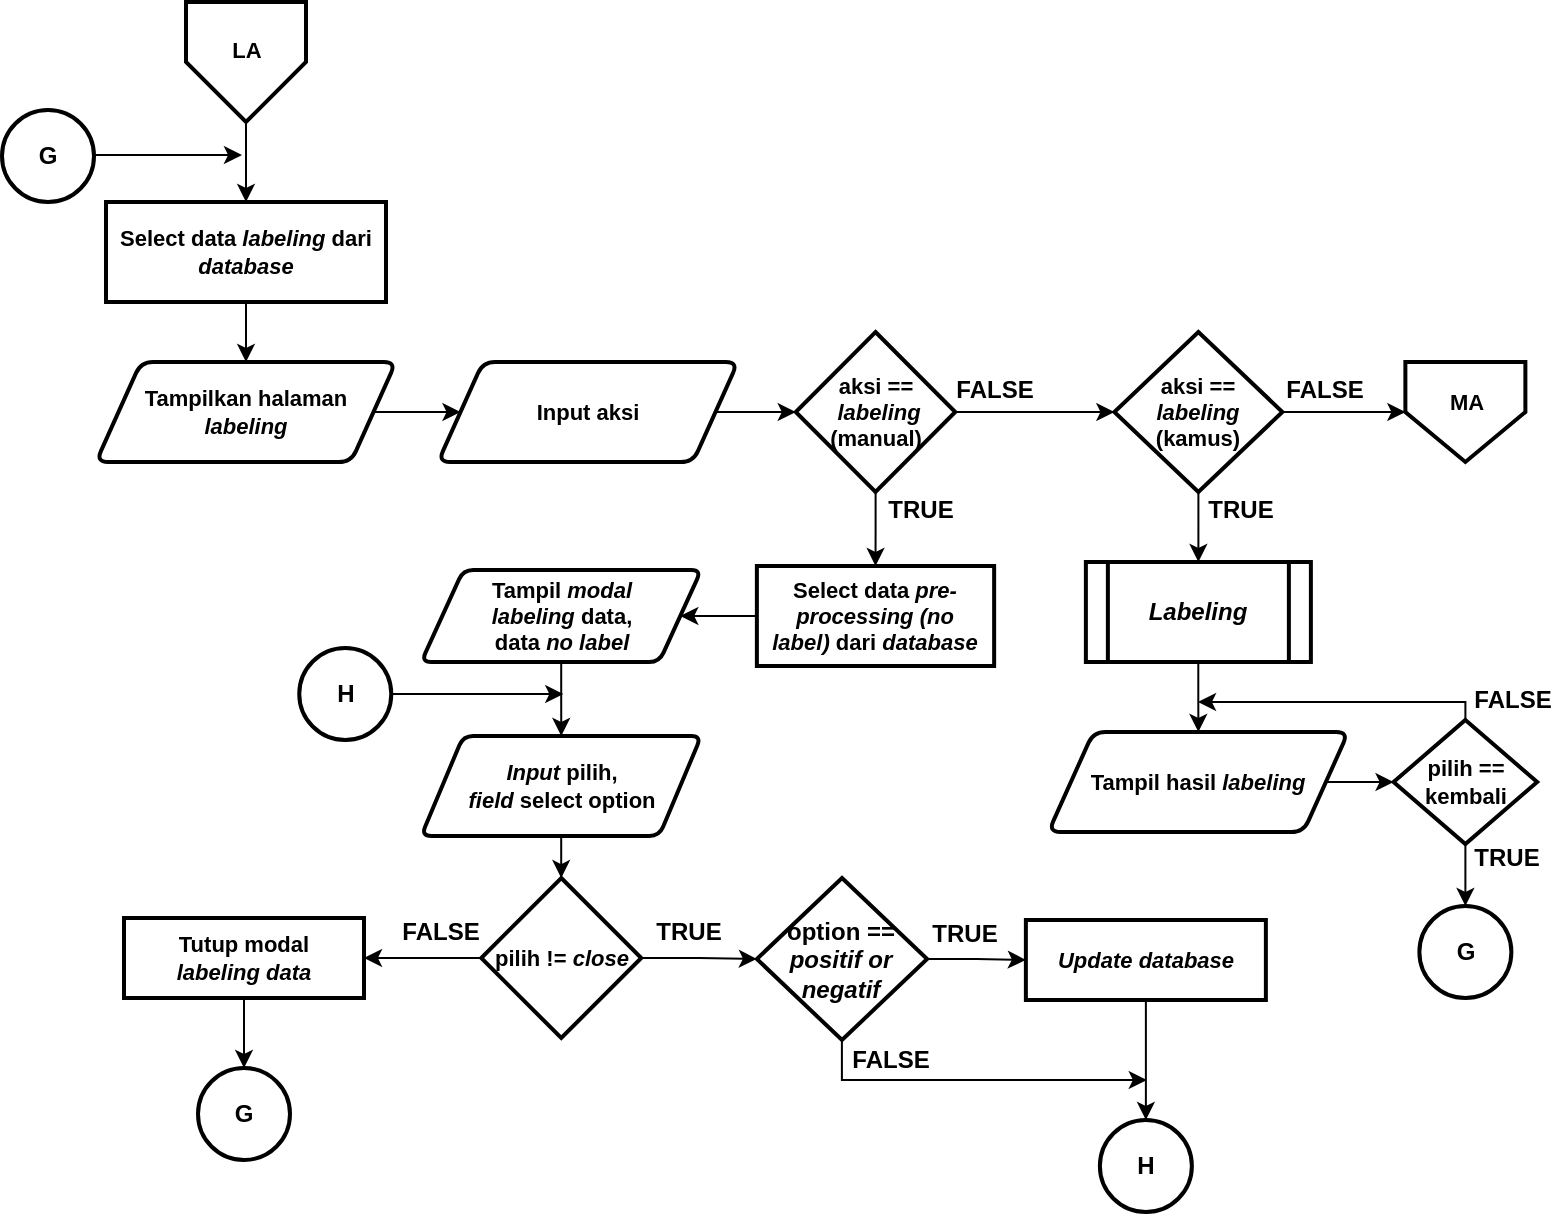 <mxfile version="14.2.9" type="device"><diagram id="g6EtMXSKStmaT5q7sLYI" name="Page-1"><mxGraphModel dx="1199" dy="579" grid="1" gridSize="10" guides="1" tooltips="1" connect="1" arrows="1" fold="1" page="1" pageScale="1" pageWidth="827" pageHeight="1169" math="0" shadow="0"><root><mxCell id="0"/><mxCell id="1" parent="0"/><mxCell id="Sc7sBbsDhz4cpeTVGABg-1" style="edgeStyle=orthogonalEdgeStyle;rounded=0;orthogonalLoop=1;jettySize=auto;html=1;entryX=0.5;entryY=0;entryDx=0;entryDy=0;entryPerimeter=0;fontSize=12;" parent="1" edge="1"><mxGeometry relative="1" as="geometry"><mxPoint x="655" y="540" as="sourcePoint"/><Array as="points"><mxPoint x="655" y="580"/><mxPoint x="755" y="580"/><mxPoint x="755" y="240"/><mxPoint x="855" y="240"/></Array></mxGeometry></mxCell><mxCell id="Sc7sBbsDhz4cpeTVGABg-2" style="edgeStyle=orthogonalEdgeStyle;rounded=0;orthogonalLoop=1;jettySize=auto;html=1;entryX=0.5;entryY=0;entryDx=0;entryDy=0;entryPerimeter=0;fontSize=12;" parent="1" edge="1"><mxGeometry relative="1" as="geometry"><mxPoint x="635" y="510" as="sourcePoint"/><Array as="points"><mxPoint x="635" y="550"/><mxPoint x="735" y="550"/><mxPoint x="735" y="210"/><mxPoint x="835" y="210"/></Array></mxGeometry></mxCell><mxCell id="Sc7sBbsDhz4cpeTVGABg-229" style="edgeStyle=orthogonalEdgeStyle;rounded=0;orthogonalLoop=1;jettySize=auto;html=1;entryX=1;entryY=0.5;entryDx=0;entryDy=0;fontSize=11;" parent="1" edge="1"><mxGeometry relative="1" as="geometry"><mxPoint x="221.5" y="390" as="sourcePoint"/></mxGeometry></mxCell><mxCell id="D39lYsLkVszRWKeOOqNN-23" style="edgeStyle=orthogonalEdgeStyle;rounded=0;orthogonalLoop=1;jettySize=auto;html=1;entryX=0.5;entryY=0;entryDx=0;entryDy=0;entryPerimeter=0;fontSize=12;" parent="1" edge="1"><mxGeometry relative="1" as="geometry"><mxPoint x="693" y="580" as="sourcePoint"/><Array as="points"><mxPoint x="693" y="620"/><mxPoint x="793" y="620"/><mxPoint x="793" y="280"/><mxPoint x="893" y="280"/></Array></mxGeometry></mxCell><mxCell id="D39lYsLkVszRWKeOOqNN-24" style="edgeStyle=orthogonalEdgeStyle;rounded=0;orthogonalLoop=1;jettySize=auto;html=1;entryX=0.5;entryY=0;entryDx=0;entryDy=0;entryPerimeter=0;fontSize=12;" parent="1" edge="1"><mxGeometry relative="1" as="geometry"><mxPoint x="673" y="550" as="sourcePoint"/><Array as="points"><mxPoint x="673" y="590"/><mxPoint x="773" y="590"/><mxPoint x="773" y="250"/><mxPoint x="873" y="250"/></Array></mxGeometry></mxCell><mxCell id="D39lYsLkVszRWKeOOqNN-25" style="edgeStyle=orthogonalEdgeStyle;rounded=0;orthogonalLoop=1;jettySize=auto;html=1;entryX=0.5;entryY=0;entryDx=0;entryDy=0;fontSize=11;" parent="1" source="D39lYsLkVszRWKeOOqNN-26" target="D39lYsLkVszRWKeOOqNN-31" edge="1"><mxGeometry relative="1" as="geometry"/></mxCell><mxCell id="D39lYsLkVszRWKeOOqNN-26" value="" style="verticalLabelPosition=bottom;verticalAlign=top;html=1;shape=offPageConnector;rounded=0;size=0.5;fontStyle=0;strokeWidth=2;" parent="1" vertex="1"><mxGeometry x="135" y="50" width="60" height="60" as="geometry"/></mxCell><mxCell id="D39lYsLkVszRWKeOOqNN-27" value="LA" style="text;html=1;align=center;verticalAlign=middle;resizable=0;points=[];autosize=1;fontSize=11;fontStyle=1" parent="1" vertex="1"><mxGeometry x="150" y="64" width="30" height="20" as="geometry"/></mxCell><mxCell id="D39lYsLkVszRWKeOOqNN-28" style="edgeStyle=orthogonalEdgeStyle;rounded=0;orthogonalLoop=1;jettySize=auto;html=1;entryX=0;entryY=0.5;entryDx=0;entryDy=0;fontSize=11;" parent="1" source="D39lYsLkVszRWKeOOqNN-29" target="D39lYsLkVszRWKeOOqNN-33" edge="1"><mxGeometry relative="1" as="geometry"/></mxCell><mxCell id="D39lYsLkVszRWKeOOqNN-29" value="&lt;b&gt;Tampilkan halaman &lt;br&gt;&lt;i&gt;labeling&lt;/i&gt;&lt;/b&gt;" style="shape=parallelogram;html=1;strokeWidth=2;perimeter=parallelogramPerimeter;whiteSpace=wrap;rounded=1;arcSize=12;size=0.15;fontSize=11;" parent="1" vertex="1"><mxGeometry x="90" y="230" width="150" height="50" as="geometry"/></mxCell><mxCell id="D39lYsLkVszRWKeOOqNN-30" style="edgeStyle=orthogonalEdgeStyle;rounded=0;orthogonalLoop=1;jettySize=auto;html=1;entryX=0.5;entryY=0;entryDx=0;entryDy=0;fontSize=11;" parent="1" source="D39lYsLkVszRWKeOOqNN-31" target="D39lYsLkVszRWKeOOqNN-29" edge="1"><mxGeometry relative="1" as="geometry"/></mxCell><mxCell id="D39lYsLkVszRWKeOOqNN-31" value="Select data &lt;i&gt;labeling&amp;nbsp;&lt;/i&gt;dari &lt;i&gt;database&lt;/i&gt;" style="rounded=1;whiteSpace=wrap;html=1;absoluteArcSize=1;arcSize=0;strokeWidth=2;fontSize=11;fontStyle=1" parent="1" vertex="1"><mxGeometry x="95" y="150" width="140" height="50" as="geometry"/></mxCell><mxCell id="D39lYsLkVszRWKeOOqNN-32" style="edgeStyle=orthogonalEdgeStyle;rounded=0;orthogonalLoop=1;jettySize=auto;html=1;entryX=0;entryY=0.5;entryDx=0;entryDy=0;fontSize=11;" parent="1" source="D39lYsLkVszRWKeOOqNN-33" target="D39lYsLkVszRWKeOOqNN-36" edge="1"><mxGeometry relative="1" as="geometry"/></mxCell><mxCell id="D39lYsLkVszRWKeOOqNN-33" value="&lt;span&gt;Input aksi&lt;/span&gt;" style="shape=parallelogram;html=1;strokeWidth=2;perimeter=parallelogramPerimeter;whiteSpace=wrap;rounded=1;arcSize=12;size=0.15;fontSize=11;fontStyle=1" parent="1" vertex="1"><mxGeometry x="261" y="230" width="150" height="50" as="geometry"/></mxCell><mxCell id="D39lYsLkVszRWKeOOqNN-34" style="edgeStyle=orthogonalEdgeStyle;rounded=0;orthogonalLoop=1;jettySize=auto;html=1;entryX=0;entryY=0.5;entryDx=0;entryDy=0;fontSize=11;" parent="1" source="D39lYsLkVszRWKeOOqNN-36" target="D39lYsLkVszRWKeOOqNN-40" edge="1"><mxGeometry relative="1" as="geometry"/></mxCell><mxCell id="D39lYsLkVszRWKeOOqNN-35" style="edgeStyle=orthogonalEdgeStyle;rounded=0;orthogonalLoop=1;jettySize=auto;html=1;entryX=0.5;entryY=0;entryDx=0;entryDy=0;fontSize=11;" parent="1" source="D39lYsLkVszRWKeOOqNN-36" target="D39lYsLkVszRWKeOOqNN-75" edge="1"><mxGeometry relative="1" as="geometry"/></mxCell><mxCell id="D39lYsLkVszRWKeOOqNN-36" value="&lt;b style=&quot;font-size: 11px&quot;&gt;&lt;font style=&quot;font-size: 11px&quot;&gt;aksi ==&lt;br&gt;&amp;nbsp;&lt;i&gt;labeling &lt;/i&gt;(manual)&lt;br&gt;&lt;/font&gt;&lt;/b&gt;" style="rhombus;whiteSpace=wrap;html=1;strokeWidth=2;fontSize=11;" parent="1" vertex="1"><mxGeometry x="439.88" y="215" width="79.75" height="80" as="geometry"/></mxCell><mxCell id="D39lYsLkVszRWKeOOqNN-37" style="edgeStyle=orthogonalEdgeStyle;rounded=0;orthogonalLoop=1;jettySize=auto;html=1;entryX=1;entryY=0.5;entryDx=0;entryDy=0;fontSize=11;" parent="1" edge="1"><mxGeometry relative="1" as="geometry"><mxPoint x="259.5" y="430" as="sourcePoint"/></mxGeometry></mxCell><mxCell id="D39lYsLkVszRWKeOOqNN-38" style="edgeStyle=orthogonalEdgeStyle;rounded=0;orthogonalLoop=1;jettySize=auto;html=1;entryX=0.5;entryY=0;entryDx=0;entryDy=0;fontSize=11;" parent="1" source="D39lYsLkVszRWKeOOqNN-40" target="D39lYsLkVszRWKeOOqNN-62" edge="1"><mxGeometry relative="1" as="geometry"/></mxCell><mxCell id="D39lYsLkVszRWKeOOqNN-39" style="edgeStyle=orthogonalEdgeStyle;rounded=0;orthogonalLoop=1;jettySize=auto;html=1;entryX=0;entryY=0.5;entryDx=0;entryDy=0;fontSize=11;" parent="1" source="D39lYsLkVszRWKeOOqNN-40" target="D39lYsLkVszRWKeOOqNN-58" edge="1"><mxGeometry relative="1" as="geometry"/></mxCell><mxCell id="D39lYsLkVszRWKeOOqNN-40" value="&lt;b style=&quot;font-size: 11px&quot;&gt;&lt;font style=&quot;font-size: 11px&quot;&gt;aksi ==&lt;br&gt;&lt;i&gt;labeling&lt;/i&gt;&lt;br style=&quot;font-size: 11px&quot;&gt;(kamus)&lt;/font&gt;&lt;/b&gt;" style="rhombus;whiteSpace=wrap;html=1;strokeWidth=2;fontSize=11;" parent="1" vertex="1"><mxGeometry x="599.19" y="215" width="84" height="80" as="geometry"/></mxCell><mxCell id="D39lYsLkVszRWKeOOqNN-41" style="edgeStyle=orthogonalEdgeStyle;rounded=0;orthogonalLoop=1;jettySize=auto;html=1;entryX=0.5;entryY=0;entryDx=0;entryDy=0;fontSize=11;" parent="1" source="D39lYsLkVszRWKeOOqNN-42" target="D39lYsLkVszRWKeOOqNN-49" edge="1"><mxGeometry relative="1" as="geometry"/></mxCell><mxCell id="D39lYsLkVszRWKeOOqNN-42" value="&lt;b&gt;Tampil &lt;i&gt;modal&lt;/i&gt; &lt;br&gt;&lt;i&gt;labeling&amp;nbsp;&lt;/i&gt;data, &lt;br&gt;data&amp;nbsp;&lt;i&gt;no label&lt;/i&gt;&lt;/b&gt;" style="shape=parallelogram;html=1;strokeWidth=2;perimeter=parallelogramPerimeter;whiteSpace=wrap;rounded=1;arcSize=10;size=0.15;fontSize=11;" parent="1" vertex="1"><mxGeometry x="252.63" y="334" width="140" height="46" as="geometry"/></mxCell><mxCell id="D39lYsLkVszRWKeOOqNN-43" value="&lt;b&gt;FALSE&lt;/b&gt;" style="text;html=1;align=center;verticalAlign=middle;resizable=0;points=[];autosize=1;" parent="1" vertex="1"><mxGeometry x="514" y="234" width="50" height="20" as="geometry"/></mxCell><mxCell id="D39lYsLkVszRWKeOOqNN-44" value="&lt;b&gt;TRUE&lt;/b&gt;" style="text;html=1;align=center;verticalAlign=middle;resizable=0;points=[];autosize=1;" parent="1" vertex="1"><mxGeometry x="477" y="294" width="50" height="20" as="geometry"/></mxCell><mxCell id="D39lYsLkVszRWKeOOqNN-45" style="edgeStyle=orthogonalEdgeStyle;rounded=0;orthogonalLoop=1;jettySize=auto;html=1;fontSize=11;" parent="1" source="D39lYsLkVszRWKeOOqNN-46" edge="1"><mxGeometry relative="1" as="geometry"><mxPoint x="163" y="126.5" as="targetPoint"/></mxGeometry></mxCell><mxCell id="D39lYsLkVszRWKeOOqNN-46" value="G" style="ellipse;whiteSpace=wrap;html=1;aspect=fixed;strokeWidth=2;fontStyle=1" parent="1" vertex="1"><mxGeometry x="43" y="104" width="46" height="46" as="geometry"/></mxCell><mxCell id="D39lYsLkVszRWKeOOqNN-47" value="&lt;b&gt;TRUE&lt;/b&gt;" style="text;html=1;align=center;verticalAlign=middle;resizable=0;points=[];autosize=1;" parent="1" vertex="1"><mxGeometry x="636.69" y="294" width="50" height="20" as="geometry"/></mxCell><mxCell id="D39lYsLkVszRWKeOOqNN-48" style="edgeStyle=orthogonalEdgeStyle;rounded=0;orthogonalLoop=1;jettySize=auto;html=1;fontSize=11;" parent="1" source="D39lYsLkVszRWKeOOqNN-49" target="D39lYsLkVszRWKeOOqNN-66" edge="1"><mxGeometry relative="1" as="geometry"/></mxCell><mxCell id="D39lYsLkVszRWKeOOqNN-49" value="&lt;b&gt;&lt;i&gt;Input&amp;nbsp;&lt;/i&gt;&lt;/b&gt;&lt;b&gt;pilih,&lt;/b&gt;&lt;b&gt;&lt;i&gt;&lt;br&gt;field&lt;/i&gt;&amp;nbsp;select option&lt;br&gt;&lt;/b&gt;" style="shape=parallelogram;html=1;strokeWidth=2;perimeter=parallelogramPerimeter;whiteSpace=wrap;rounded=1;arcSize=10;size=0.15;fontSize=11;" parent="1" vertex="1"><mxGeometry x="252.63" y="417" width="140" height="50" as="geometry"/></mxCell><mxCell id="D39lYsLkVszRWKeOOqNN-50" style="edgeStyle=orthogonalEdgeStyle;rounded=0;orthogonalLoop=1;jettySize=auto;html=1;entryX=0;entryY=0.5;entryDx=0;entryDy=0;fontSize=11;" parent="1" source="D39lYsLkVszRWKeOOqNN-52" target="D39lYsLkVszRWKeOOqNN-54" edge="1"><mxGeometry relative="1" as="geometry"/></mxCell><mxCell id="D39lYsLkVszRWKeOOqNN-51" style="edgeStyle=orthogonalEdgeStyle;rounded=0;orthogonalLoop=1;jettySize=auto;html=1;fontSize=11;" parent="1" source="D39lYsLkVszRWKeOOqNN-52" edge="1"><mxGeometry relative="1" as="geometry"><mxPoint x="615.44" y="589" as="targetPoint"/><Array as="points"><mxPoint x="463.44" y="589"/><mxPoint x="614.44" y="589"/></Array></mxGeometry></mxCell><mxCell id="D39lYsLkVszRWKeOOqNN-52" value="&lt;b&gt;&lt;font style=&quot;font-size: 12px&quot;&gt;option ==&lt;br&gt;&lt;i&gt;positif or negatif&lt;/i&gt;&lt;/font&gt;&lt;/b&gt;" style="rhombus;whiteSpace=wrap;html=1;strokeWidth=2;" parent="1" vertex="1"><mxGeometry x="420.44" y="488" width="85.12" height="81" as="geometry"/></mxCell><mxCell id="D39lYsLkVszRWKeOOqNN-53" style="edgeStyle=orthogonalEdgeStyle;rounded=0;orthogonalLoop=1;jettySize=auto;html=1;entryX=0.5;entryY=0;entryDx=0;entryDy=0;fontSize=11;" parent="1" source="D39lYsLkVszRWKeOOqNN-54" target="D39lYsLkVszRWKeOOqNN-71" edge="1"><mxGeometry relative="1" as="geometry"/></mxCell><mxCell id="D39lYsLkVszRWKeOOqNN-54" value="&lt;i&gt;Update database&lt;/i&gt;" style="rounded=1;whiteSpace=wrap;html=1;absoluteArcSize=1;arcSize=0;strokeWidth=2;fontSize=11;fontStyle=1" parent="1" vertex="1"><mxGeometry x="554.94" y="509" width="120" height="40" as="geometry"/></mxCell><mxCell id="D39lYsLkVszRWKeOOqNN-55" style="edgeStyle=orthogonalEdgeStyle;rounded=0;orthogonalLoop=1;jettySize=auto;html=1;entryX=0.5;entryY=0;entryDx=0;entryDy=0;fontSize=11;" parent="1" source="D39lYsLkVszRWKeOOqNN-56" target="D39lYsLkVszRWKeOOqNN-57" edge="1"><mxGeometry relative="1" as="geometry"/></mxCell><mxCell id="D39lYsLkVszRWKeOOqNN-56" value="Tutup modal&lt;br&gt;&lt;i&gt;labeling data&lt;/i&gt;" style="rounded=1;whiteSpace=wrap;html=1;absoluteArcSize=1;arcSize=0;strokeWidth=2;fontSize=11;fontStyle=1" parent="1" vertex="1"><mxGeometry x="104" y="508" width="120" height="40" as="geometry"/></mxCell><mxCell id="D39lYsLkVszRWKeOOqNN-57" value="G" style="ellipse;whiteSpace=wrap;html=1;aspect=fixed;strokeWidth=2;fontStyle=1" parent="1" vertex="1"><mxGeometry x="141" y="583" width="46" height="46" as="geometry"/></mxCell><mxCell id="D39lYsLkVszRWKeOOqNN-58" value="" style="verticalLabelPosition=bottom;verticalAlign=top;html=1;shape=offPageConnector;rounded=0;size=0.5;fontStyle=0;strokeWidth=2;" parent="1" vertex="1"><mxGeometry x="744.69" y="230" width="60" height="50" as="geometry"/></mxCell><mxCell id="D39lYsLkVszRWKeOOqNN-59" value="MA" style="text;html=1;align=center;verticalAlign=middle;resizable=0;points=[];autosize=1;fontSize=11;fontStyle=1" parent="1" vertex="1"><mxGeometry x="759.69" y="240" width="30" height="20" as="geometry"/></mxCell><mxCell id="D39lYsLkVszRWKeOOqNN-60" value="&lt;b&gt;FALSE&lt;/b&gt;" style="text;html=1;align=center;verticalAlign=middle;resizable=0;points=[];autosize=1;" parent="1" vertex="1"><mxGeometry x="679.19" y="234" width="50" height="20" as="geometry"/></mxCell><mxCell id="iRdQ98BTQY4l31TYBcwN-4" style="edgeStyle=orthogonalEdgeStyle;rounded=0;orthogonalLoop=1;jettySize=auto;html=1;entryX=0.5;entryY=0;entryDx=0;entryDy=0;fontSize=11;" parent="1" source="D39lYsLkVszRWKeOOqNN-62" target="iRdQ98BTQY4l31TYBcwN-2" edge="1"><mxGeometry relative="1" as="geometry"/></mxCell><mxCell id="D39lYsLkVszRWKeOOqNN-62" value="&lt;i&gt;&lt;b&gt;&lt;font style=&quot;font-size: 12px&quot;&gt;Labeling&lt;/font&gt;&lt;/b&gt;&lt;/i&gt;" style="shape=process;whiteSpace=wrap;html=1;backgroundOutline=1;strokeWidth=2;fontSize=11;" parent="1" vertex="1"><mxGeometry x="584.94" y="330" width="112.5" height="50" as="geometry"/></mxCell><mxCell id="D39lYsLkVszRWKeOOqNN-63" value="G" style="ellipse;whiteSpace=wrap;html=1;aspect=fixed;strokeWidth=2;fontStyle=1" parent="1" vertex="1"><mxGeometry x="751.69" y="502" width="46" height="46" as="geometry"/></mxCell><mxCell id="D39lYsLkVszRWKeOOqNN-64" style="edgeStyle=orthogonalEdgeStyle;rounded=0;orthogonalLoop=1;jettySize=auto;html=1;entryX=1;entryY=0.5;entryDx=0;entryDy=0;fontSize=11;" parent="1" source="D39lYsLkVszRWKeOOqNN-66" target="D39lYsLkVszRWKeOOqNN-56" edge="1"><mxGeometry relative="1" as="geometry"/></mxCell><mxCell id="D39lYsLkVszRWKeOOqNN-65" style="edgeStyle=orthogonalEdgeStyle;rounded=0;orthogonalLoop=1;jettySize=auto;html=1;entryX=0;entryY=0.5;entryDx=0;entryDy=0;fontSize=11;" parent="1" source="D39lYsLkVszRWKeOOqNN-66" target="D39lYsLkVszRWKeOOqNN-52" edge="1"><mxGeometry relative="1" as="geometry"/></mxCell><mxCell id="D39lYsLkVszRWKeOOqNN-66" value="&lt;span style=&quot;font-size: 11px&quot;&gt;&lt;font style=&quot;font-size: 11px&quot;&gt;pilih != &lt;i&gt;close&lt;/i&gt;&lt;br&gt;&lt;/font&gt;&lt;/span&gt;" style="rhombus;whiteSpace=wrap;html=1;strokeWidth=2;fontSize=11;fontStyle=1" parent="1" vertex="1"><mxGeometry x="282.63" y="488" width="80" height="80" as="geometry"/></mxCell><mxCell id="D39lYsLkVszRWKeOOqNN-67" style="edgeStyle=orthogonalEdgeStyle;rounded=0;orthogonalLoop=1;jettySize=auto;html=1;fontSize=11;" parent="1" source="D39lYsLkVszRWKeOOqNN-68" edge="1"><mxGeometry relative="1" as="geometry"><mxPoint x="323.63" y="396.0" as="targetPoint"/></mxGeometry></mxCell><mxCell id="D39lYsLkVszRWKeOOqNN-68" value="H" style="ellipse;whiteSpace=wrap;html=1;aspect=fixed;strokeWidth=2;fontStyle=1" parent="1" vertex="1"><mxGeometry x="191.63" y="373" width="46" height="46" as="geometry"/></mxCell><mxCell id="D39lYsLkVszRWKeOOqNN-69" value="&lt;b&gt;TRUE&lt;/b&gt;" style="text;html=1;align=center;verticalAlign=middle;resizable=0;points=[];autosize=1;" parent="1" vertex="1"><mxGeometry x="361" y="505" width="50" height="20" as="geometry"/></mxCell><mxCell id="D39lYsLkVszRWKeOOqNN-70" value="&lt;b&gt;FALSE&lt;/b&gt;" style="text;html=1;align=center;verticalAlign=middle;resizable=0;points=[];autosize=1;" parent="1" vertex="1"><mxGeometry x="237" y="505" width="50" height="20" as="geometry"/></mxCell><mxCell id="D39lYsLkVszRWKeOOqNN-71" value="H" style="ellipse;whiteSpace=wrap;html=1;aspect=fixed;strokeWidth=2;fontStyle=1" parent="1" vertex="1"><mxGeometry x="591.94" y="609" width="46" height="46" as="geometry"/></mxCell><mxCell id="D39lYsLkVszRWKeOOqNN-72" value="&lt;b&gt;TRUE&lt;/b&gt;" style="text;html=1;align=center;verticalAlign=middle;resizable=0;points=[];autosize=1;" parent="1" vertex="1"><mxGeometry x="499.44" y="506" width="50" height="20" as="geometry"/></mxCell><mxCell id="D39lYsLkVszRWKeOOqNN-73" value="&lt;b&gt;FALSE&lt;/b&gt;" style="text;html=1;align=center;verticalAlign=middle;resizable=0;points=[];autosize=1;" parent="1" vertex="1"><mxGeometry x="462.44" y="569" width="50" height="20" as="geometry"/></mxCell><mxCell id="D39lYsLkVszRWKeOOqNN-74" style="edgeStyle=orthogonalEdgeStyle;rounded=0;orthogonalLoop=1;jettySize=auto;html=1;entryX=1;entryY=0.5;entryDx=0;entryDy=0;fontSize=11;" parent="1" source="D39lYsLkVszRWKeOOqNN-75" target="D39lYsLkVszRWKeOOqNN-42" edge="1"><mxGeometry relative="1" as="geometry"/></mxCell><mxCell id="D39lYsLkVszRWKeOOqNN-75" value="Select data &lt;i&gt;pre-processing (no label)&amp;nbsp;&lt;/i&gt;dari&amp;nbsp;&lt;i&gt;database&lt;/i&gt;" style="rounded=1;whiteSpace=wrap;html=1;absoluteArcSize=1;arcSize=0;strokeWidth=2;fontSize=11;fontStyle=1" parent="1" vertex="1"><mxGeometry x="420.44" y="332" width="118.63" height="50" as="geometry"/></mxCell><mxCell id="iRdQ98BTQY4l31TYBcwN-6" style="edgeStyle=orthogonalEdgeStyle;rounded=0;orthogonalLoop=1;jettySize=auto;html=1;fontSize=11;" parent="1" source="iRdQ98BTQY4l31TYBcwN-1" target="D39lYsLkVszRWKeOOqNN-63" edge="1"><mxGeometry relative="1" as="geometry"/></mxCell><mxCell id="iRdQ98BTQY4l31TYBcwN-7" style="edgeStyle=orthogonalEdgeStyle;rounded=0;orthogonalLoop=1;jettySize=auto;html=1;fontSize=11;" parent="1" source="iRdQ98BTQY4l31TYBcwN-1" edge="1"><mxGeometry relative="1" as="geometry"><mxPoint x="641" y="400" as="targetPoint"/><Array as="points"><mxPoint x="775" y="400"/><mxPoint x="641" y="400"/></Array></mxGeometry></mxCell><mxCell id="iRdQ98BTQY4l31TYBcwN-1" value="&lt;b style=&quot;font-size: 11px&quot;&gt;&lt;font style=&quot;font-size: 11px&quot;&gt;pilih == kembali&lt;br&gt;&lt;/font&gt;&lt;/b&gt;" style="rhombus;whiteSpace=wrap;html=1;strokeWidth=2;fontSize=11;" parent="1" vertex="1"><mxGeometry x="738.78" y="409" width="71.81" height="62" as="geometry"/></mxCell><mxCell id="iRdQ98BTQY4l31TYBcwN-5" style="edgeStyle=orthogonalEdgeStyle;rounded=0;orthogonalLoop=1;jettySize=auto;html=1;entryX=0;entryY=0.5;entryDx=0;entryDy=0;fontSize=11;" parent="1" source="iRdQ98BTQY4l31TYBcwN-2" target="iRdQ98BTQY4l31TYBcwN-1" edge="1"><mxGeometry relative="1" as="geometry"/></mxCell><mxCell id="iRdQ98BTQY4l31TYBcwN-2" value="&lt;b&gt;Tampil hasil &lt;i&gt;labeling&lt;/i&gt;&lt;/b&gt;" style="shape=parallelogram;html=1;strokeWidth=2;perimeter=parallelogramPerimeter;whiteSpace=wrap;rounded=1;arcSize=12;size=0.15;fontSize=11;" parent="1" vertex="1"><mxGeometry x="566.19" y="415" width="150" height="50" as="geometry"/></mxCell><mxCell id="iRdQ98BTQY4l31TYBcwN-8" value="&lt;b&gt;TRUE&lt;/b&gt;" style="text;html=1;align=center;verticalAlign=middle;resizable=0;points=[];autosize=1;" parent="1" vertex="1"><mxGeometry x="770" y="468" width="50" height="20" as="geometry"/></mxCell><mxCell id="iRdQ98BTQY4l31TYBcwN-9" value="&lt;b&gt;FALSE&lt;/b&gt;" style="text;html=1;align=center;verticalAlign=middle;resizable=0;points=[];autosize=1;" parent="1" vertex="1"><mxGeometry x="773" y="389" width="50" height="20" as="geometry"/></mxCell></root></mxGraphModel></diagram></mxfile>